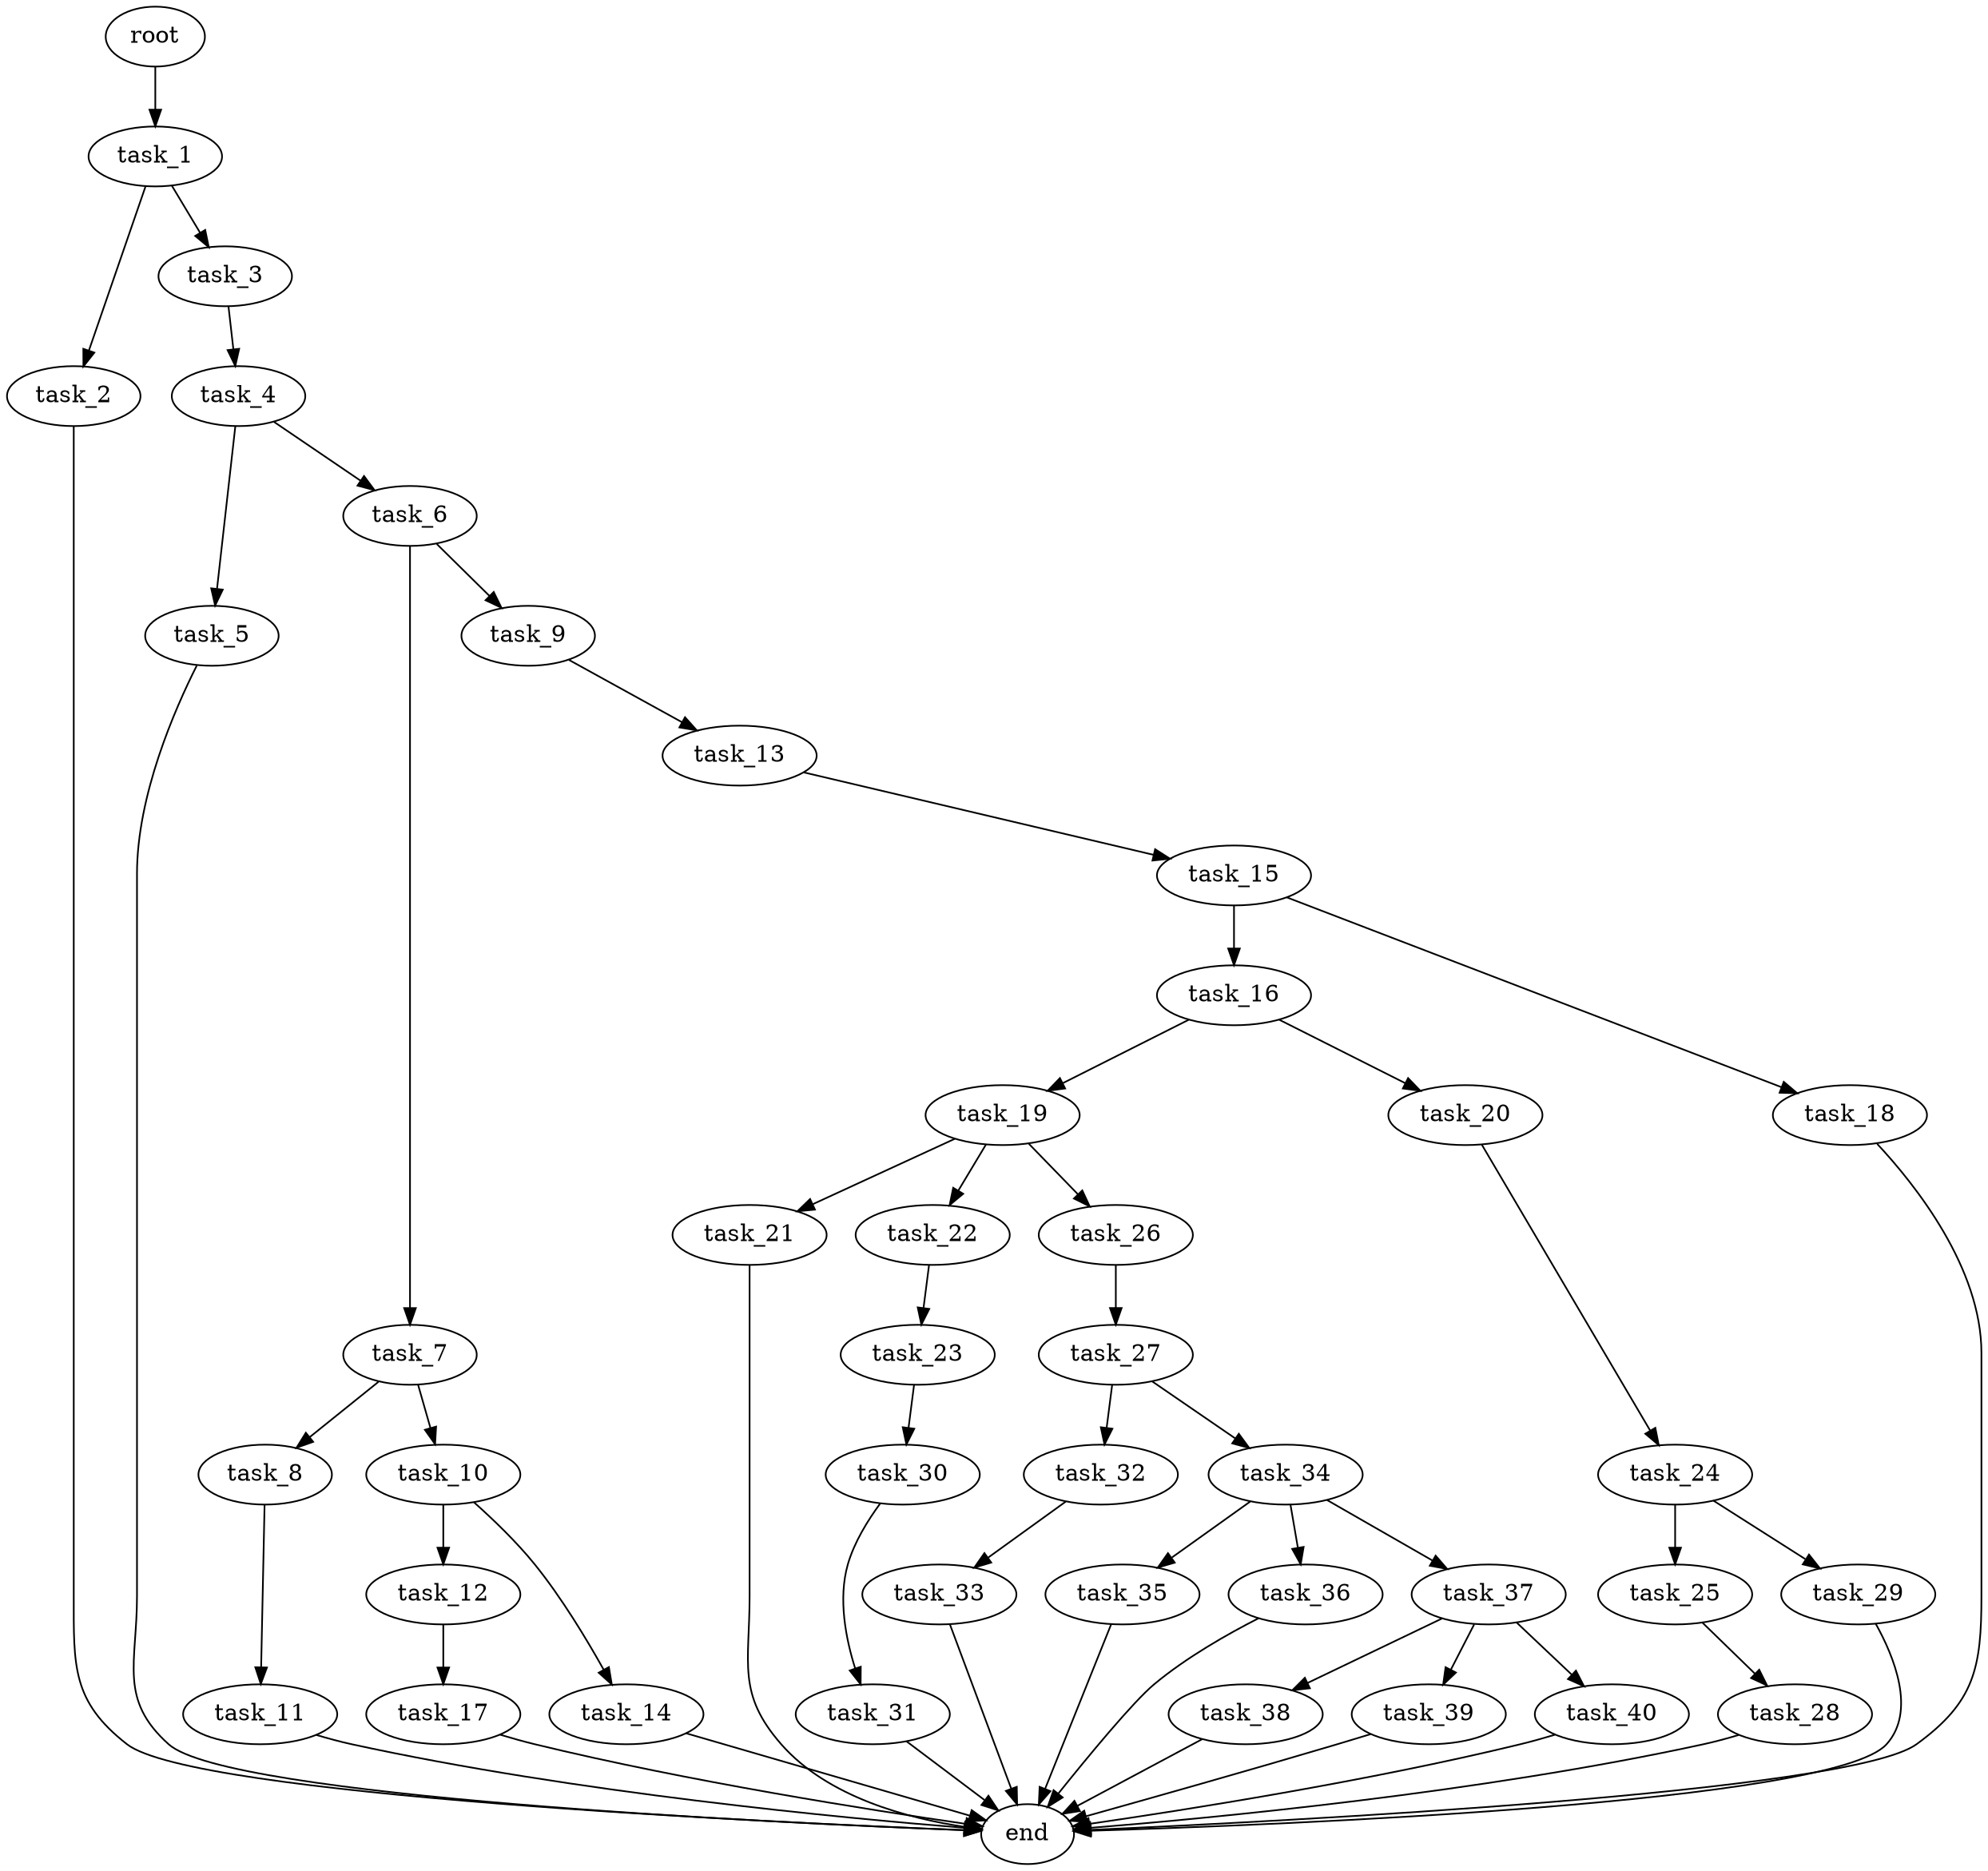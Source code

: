 digraph G {
  root [size="0.000000e+00"];
  task_1 [size="9.224026e+10"];
  task_2 [size="5.915221e+10"];
  task_3 [size="7.724487e+10"];
  task_4 [size="4.694868e+10"];
  task_5 [size="5.228405e+10"];
  task_6 [size="1.514289e+09"];
  task_7 [size="7.730283e+10"];
  task_8 [size="7.602328e+10"];
  task_9 [size="4.299535e+10"];
  task_10 [size="5.482799e+10"];
  task_11 [size="2.942717e+10"];
  task_12 [size="1.409126e+10"];
  task_13 [size="5.343424e+10"];
  task_14 [size="5.675113e+10"];
  task_15 [size="6.218679e+10"];
  task_16 [size="1.593897e+10"];
  task_17 [size="6.069726e+10"];
  task_18 [size="7.849331e+10"];
  task_19 [size="5.280017e+10"];
  task_20 [size="5.399816e+10"];
  task_21 [size="5.580743e+10"];
  task_22 [size="5.200870e+10"];
  task_23 [size="6.353155e+10"];
  task_24 [size="1.184014e+10"];
  task_25 [size="5.291857e+10"];
  task_26 [size="6.821600e+10"];
  task_27 [size="6.408746e+10"];
  task_28 [size="7.816111e+10"];
  task_29 [size="7.274059e+09"];
  task_30 [size="3.073181e+09"];
  task_31 [size="8.028705e+10"];
  task_32 [size="4.288114e+10"];
  task_33 [size="3.630850e+10"];
  task_34 [size="8.439086e+10"];
  task_35 [size="5.693928e+10"];
  task_36 [size="8.968025e+10"];
  task_37 [size="2.347129e+09"];
  task_38 [size="5.947421e+10"];
  task_39 [size="1.265915e+10"];
  task_40 [size="9.432737e+10"];
  end [size="0.000000e+00"];

  root -> task_1 [size="1.000000e-12"];
  task_1 -> task_2 [size="5.915221e+08"];
  task_1 -> task_3 [size="7.724487e+08"];
  task_2 -> end [size="1.000000e-12"];
  task_3 -> task_4 [size="4.694868e+08"];
  task_4 -> task_5 [size="5.228405e+08"];
  task_4 -> task_6 [size="1.514289e+07"];
  task_5 -> end [size="1.000000e-12"];
  task_6 -> task_7 [size="7.730283e+08"];
  task_6 -> task_9 [size="4.299535e+08"];
  task_7 -> task_8 [size="7.602328e+08"];
  task_7 -> task_10 [size="5.482799e+08"];
  task_8 -> task_11 [size="2.942717e+08"];
  task_9 -> task_13 [size="5.343424e+08"];
  task_10 -> task_12 [size="1.409126e+08"];
  task_10 -> task_14 [size="5.675113e+08"];
  task_11 -> end [size="1.000000e-12"];
  task_12 -> task_17 [size="6.069726e+08"];
  task_13 -> task_15 [size="6.218679e+08"];
  task_14 -> end [size="1.000000e-12"];
  task_15 -> task_16 [size="1.593897e+08"];
  task_15 -> task_18 [size="7.849331e+08"];
  task_16 -> task_19 [size="5.280017e+08"];
  task_16 -> task_20 [size="5.399816e+08"];
  task_17 -> end [size="1.000000e-12"];
  task_18 -> end [size="1.000000e-12"];
  task_19 -> task_21 [size="5.580743e+08"];
  task_19 -> task_22 [size="5.200870e+08"];
  task_19 -> task_26 [size="6.821600e+08"];
  task_20 -> task_24 [size="1.184014e+08"];
  task_21 -> end [size="1.000000e-12"];
  task_22 -> task_23 [size="6.353155e+08"];
  task_23 -> task_30 [size="3.073181e+07"];
  task_24 -> task_25 [size="5.291857e+08"];
  task_24 -> task_29 [size="7.274059e+07"];
  task_25 -> task_28 [size="7.816111e+08"];
  task_26 -> task_27 [size="6.408746e+08"];
  task_27 -> task_32 [size="4.288114e+08"];
  task_27 -> task_34 [size="8.439086e+08"];
  task_28 -> end [size="1.000000e-12"];
  task_29 -> end [size="1.000000e-12"];
  task_30 -> task_31 [size="8.028705e+08"];
  task_31 -> end [size="1.000000e-12"];
  task_32 -> task_33 [size="3.630850e+08"];
  task_33 -> end [size="1.000000e-12"];
  task_34 -> task_35 [size="5.693928e+08"];
  task_34 -> task_36 [size="8.968025e+08"];
  task_34 -> task_37 [size="2.347129e+07"];
  task_35 -> end [size="1.000000e-12"];
  task_36 -> end [size="1.000000e-12"];
  task_37 -> task_38 [size="5.947421e+08"];
  task_37 -> task_39 [size="1.265915e+08"];
  task_37 -> task_40 [size="9.432737e+08"];
  task_38 -> end [size="1.000000e-12"];
  task_39 -> end [size="1.000000e-12"];
  task_40 -> end [size="1.000000e-12"];
}
